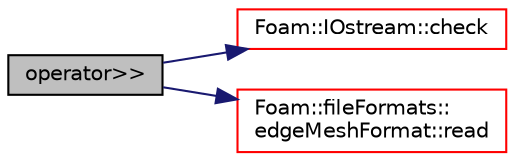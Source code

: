 digraph "operator&gt;&gt;"
{
  bgcolor="transparent";
  edge [fontname="Helvetica",fontsize="10",labelfontname="Helvetica",labelfontsize="10"];
  node [fontname="Helvetica",fontsize="10",shape=record];
  rankdir="LR";
  Node1232 [label="operator\>\>",height=0.2,width=0.4,color="black", fillcolor="grey75", style="filled", fontcolor="black"];
  Node1232 -> Node1233 [color="midnightblue",fontsize="10",style="solid",fontname="Helvetica"];
  Node1233 [label="Foam::IOstream::check",height=0.2,width=0.4,color="red",URL="$a27333.html#a367eb3425fc4e8270e2aa961df8ac8a5",tooltip="Check IOstream status for given operation. "];
  Node1232 -> Node1284 [color="midnightblue",fontsize="10",style="solid",fontname="Helvetica"];
  Node1284 [label="Foam::fileFormats::\ledgeMeshFormat::read",height=0.2,width=0.4,color="red",URL="$a22521.html#a22c713e4cb4d8f5a7c987c659e74ed80",tooltip="Read edgeMesh components from stream. "];
}
